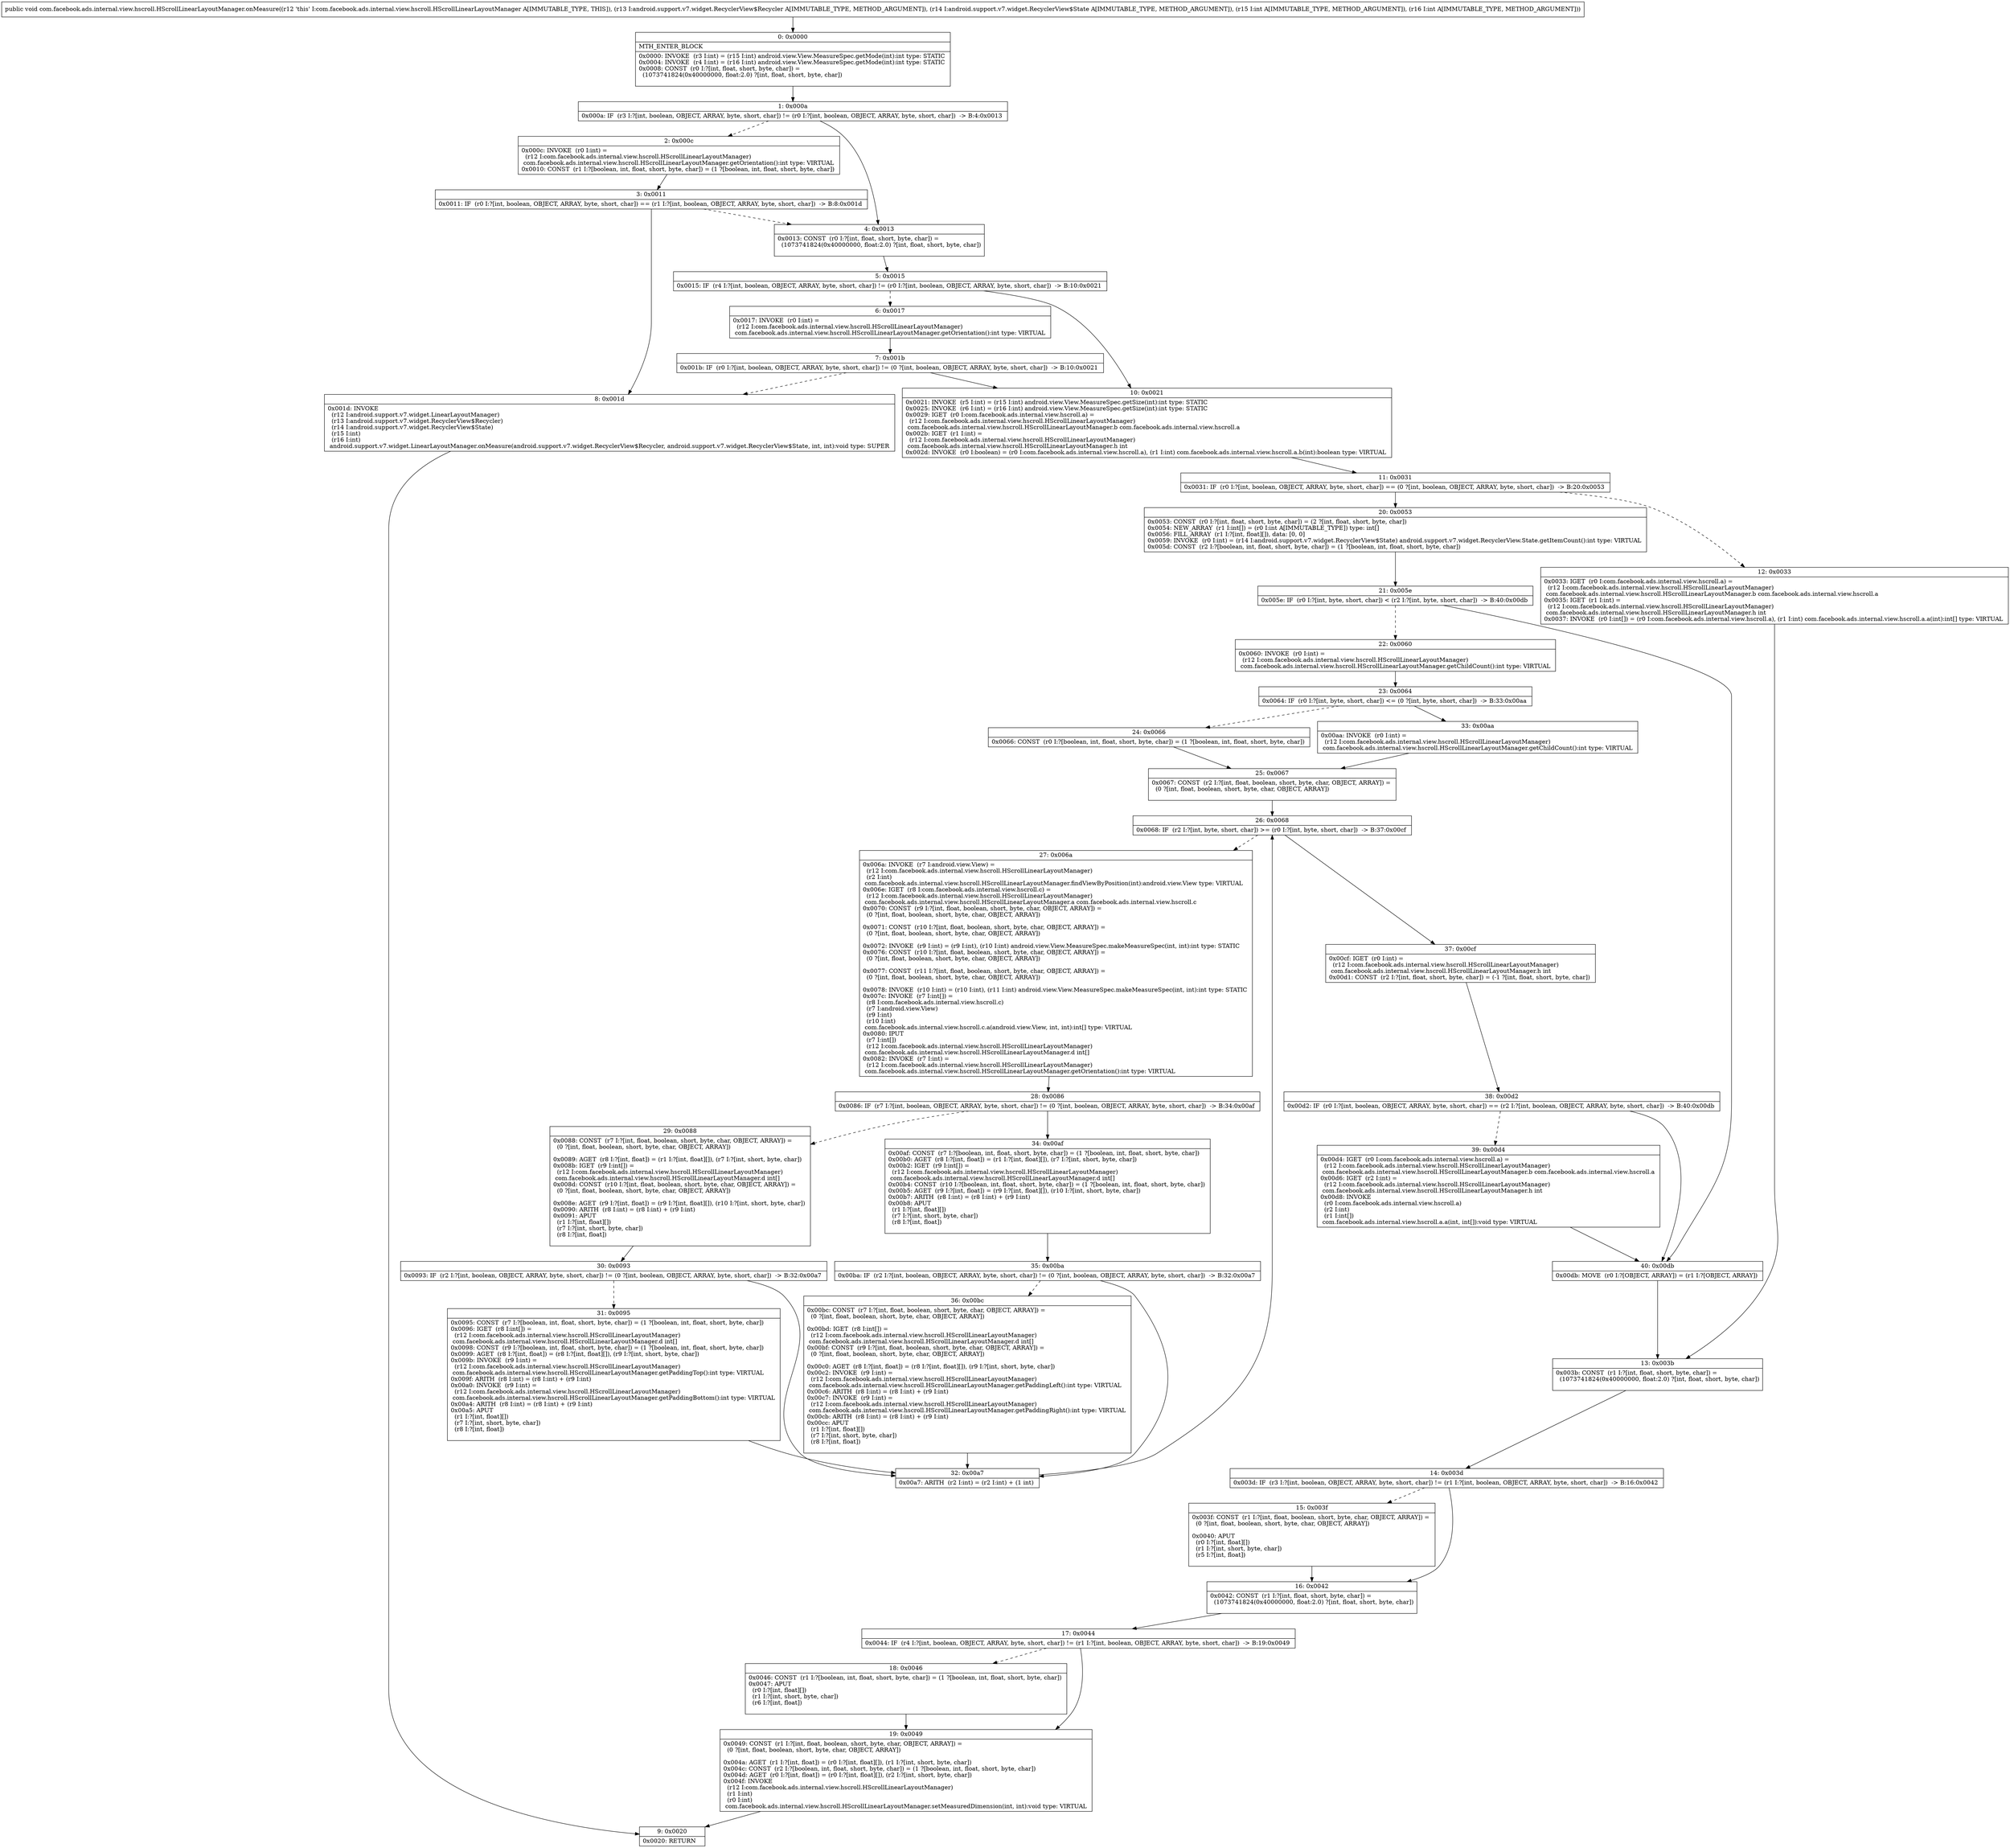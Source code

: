 digraph "CFG forcom.facebook.ads.internal.view.hscroll.HScrollLinearLayoutManager.onMeasure(Landroid\/support\/v7\/widget\/RecyclerView$Recycler;Landroid\/support\/v7\/widget\/RecyclerView$State;II)V" {
Node_0 [shape=record,label="{0\:\ 0x0000|MTH_ENTER_BLOCK\l|0x0000: INVOKE  (r3 I:int) = (r15 I:int) android.view.View.MeasureSpec.getMode(int):int type: STATIC \l0x0004: INVOKE  (r4 I:int) = (r16 I:int) android.view.View.MeasureSpec.getMode(int):int type: STATIC \l0x0008: CONST  (r0 I:?[int, float, short, byte, char]) = \l  (1073741824(0x40000000, float:2.0) ?[int, float, short, byte, char])\l \l}"];
Node_1 [shape=record,label="{1\:\ 0x000a|0x000a: IF  (r3 I:?[int, boolean, OBJECT, ARRAY, byte, short, char]) != (r0 I:?[int, boolean, OBJECT, ARRAY, byte, short, char])  \-\> B:4:0x0013 \l}"];
Node_2 [shape=record,label="{2\:\ 0x000c|0x000c: INVOKE  (r0 I:int) = \l  (r12 I:com.facebook.ads.internal.view.hscroll.HScrollLinearLayoutManager)\l com.facebook.ads.internal.view.hscroll.HScrollLinearLayoutManager.getOrientation():int type: VIRTUAL \l0x0010: CONST  (r1 I:?[boolean, int, float, short, byte, char]) = (1 ?[boolean, int, float, short, byte, char]) \l}"];
Node_3 [shape=record,label="{3\:\ 0x0011|0x0011: IF  (r0 I:?[int, boolean, OBJECT, ARRAY, byte, short, char]) == (r1 I:?[int, boolean, OBJECT, ARRAY, byte, short, char])  \-\> B:8:0x001d \l}"];
Node_4 [shape=record,label="{4\:\ 0x0013|0x0013: CONST  (r0 I:?[int, float, short, byte, char]) = \l  (1073741824(0x40000000, float:2.0) ?[int, float, short, byte, char])\l \l}"];
Node_5 [shape=record,label="{5\:\ 0x0015|0x0015: IF  (r4 I:?[int, boolean, OBJECT, ARRAY, byte, short, char]) != (r0 I:?[int, boolean, OBJECT, ARRAY, byte, short, char])  \-\> B:10:0x0021 \l}"];
Node_6 [shape=record,label="{6\:\ 0x0017|0x0017: INVOKE  (r0 I:int) = \l  (r12 I:com.facebook.ads.internal.view.hscroll.HScrollLinearLayoutManager)\l com.facebook.ads.internal.view.hscroll.HScrollLinearLayoutManager.getOrientation():int type: VIRTUAL \l}"];
Node_7 [shape=record,label="{7\:\ 0x001b|0x001b: IF  (r0 I:?[int, boolean, OBJECT, ARRAY, byte, short, char]) != (0 ?[int, boolean, OBJECT, ARRAY, byte, short, char])  \-\> B:10:0x0021 \l}"];
Node_8 [shape=record,label="{8\:\ 0x001d|0x001d: INVOKE  \l  (r12 I:android.support.v7.widget.LinearLayoutManager)\l  (r13 I:android.support.v7.widget.RecyclerView$Recycler)\l  (r14 I:android.support.v7.widget.RecyclerView$State)\l  (r15 I:int)\l  (r16 I:int)\l android.support.v7.widget.LinearLayoutManager.onMeasure(android.support.v7.widget.RecyclerView$Recycler, android.support.v7.widget.RecyclerView$State, int, int):void type: SUPER \l}"];
Node_9 [shape=record,label="{9\:\ 0x0020|0x0020: RETURN   \l}"];
Node_10 [shape=record,label="{10\:\ 0x0021|0x0021: INVOKE  (r5 I:int) = (r15 I:int) android.view.View.MeasureSpec.getSize(int):int type: STATIC \l0x0025: INVOKE  (r6 I:int) = (r16 I:int) android.view.View.MeasureSpec.getSize(int):int type: STATIC \l0x0029: IGET  (r0 I:com.facebook.ads.internal.view.hscroll.a) = \l  (r12 I:com.facebook.ads.internal.view.hscroll.HScrollLinearLayoutManager)\l com.facebook.ads.internal.view.hscroll.HScrollLinearLayoutManager.b com.facebook.ads.internal.view.hscroll.a \l0x002b: IGET  (r1 I:int) = \l  (r12 I:com.facebook.ads.internal.view.hscroll.HScrollLinearLayoutManager)\l com.facebook.ads.internal.view.hscroll.HScrollLinearLayoutManager.h int \l0x002d: INVOKE  (r0 I:boolean) = (r0 I:com.facebook.ads.internal.view.hscroll.a), (r1 I:int) com.facebook.ads.internal.view.hscroll.a.b(int):boolean type: VIRTUAL \l}"];
Node_11 [shape=record,label="{11\:\ 0x0031|0x0031: IF  (r0 I:?[int, boolean, OBJECT, ARRAY, byte, short, char]) == (0 ?[int, boolean, OBJECT, ARRAY, byte, short, char])  \-\> B:20:0x0053 \l}"];
Node_12 [shape=record,label="{12\:\ 0x0033|0x0033: IGET  (r0 I:com.facebook.ads.internal.view.hscroll.a) = \l  (r12 I:com.facebook.ads.internal.view.hscroll.HScrollLinearLayoutManager)\l com.facebook.ads.internal.view.hscroll.HScrollLinearLayoutManager.b com.facebook.ads.internal.view.hscroll.a \l0x0035: IGET  (r1 I:int) = \l  (r12 I:com.facebook.ads.internal.view.hscroll.HScrollLinearLayoutManager)\l com.facebook.ads.internal.view.hscroll.HScrollLinearLayoutManager.h int \l0x0037: INVOKE  (r0 I:int[]) = (r0 I:com.facebook.ads.internal.view.hscroll.a), (r1 I:int) com.facebook.ads.internal.view.hscroll.a.a(int):int[] type: VIRTUAL \l}"];
Node_13 [shape=record,label="{13\:\ 0x003b|0x003b: CONST  (r1 I:?[int, float, short, byte, char]) = \l  (1073741824(0x40000000, float:2.0) ?[int, float, short, byte, char])\l \l}"];
Node_14 [shape=record,label="{14\:\ 0x003d|0x003d: IF  (r3 I:?[int, boolean, OBJECT, ARRAY, byte, short, char]) != (r1 I:?[int, boolean, OBJECT, ARRAY, byte, short, char])  \-\> B:16:0x0042 \l}"];
Node_15 [shape=record,label="{15\:\ 0x003f|0x003f: CONST  (r1 I:?[int, float, boolean, short, byte, char, OBJECT, ARRAY]) = \l  (0 ?[int, float, boolean, short, byte, char, OBJECT, ARRAY])\l \l0x0040: APUT  \l  (r0 I:?[int, float][])\l  (r1 I:?[int, short, byte, char])\l  (r5 I:?[int, float])\l \l}"];
Node_16 [shape=record,label="{16\:\ 0x0042|0x0042: CONST  (r1 I:?[int, float, short, byte, char]) = \l  (1073741824(0x40000000, float:2.0) ?[int, float, short, byte, char])\l \l}"];
Node_17 [shape=record,label="{17\:\ 0x0044|0x0044: IF  (r4 I:?[int, boolean, OBJECT, ARRAY, byte, short, char]) != (r1 I:?[int, boolean, OBJECT, ARRAY, byte, short, char])  \-\> B:19:0x0049 \l}"];
Node_18 [shape=record,label="{18\:\ 0x0046|0x0046: CONST  (r1 I:?[boolean, int, float, short, byte, char]) = (1 ?[boolean, int, float, short, byte, char]) \l0x0047: APUT  \l  (r0 I:?[int, float][])\l  (r1 I:?[int, short, byte, char])\l  (r6 I:?[int, float])\l \l}"];
Node_19 [shape=record,label="{19\:\ 0x0049|0x0049: CONST  (r1 I:?[int, float, boolean, short, byte, char, OBJECT, ARRAY]) = \l  (0 ?[int, float, boolean, short, byte, char, OBJECT, ARRAY])\l \l0x004a: AGET  (r1 I:?[int, float]) = (r0 I:?[int, float][]), (r1 I:?[int, short, byte, char]) \l0x004c: CONST  (r2 I:?[boolean, int, float, short, byte, char]) = (1 ?[boolean, int, float, short, byte, char]) \l0x004d: AGET  (r0 I:?[int, float]) = (r0 I:?[int, float][]), (r2 I:?[int, short, byte, char]) \l0x004f: INVOKE  \l  (r12 I:com.facebook.ads.internal.view.hscroll.HScrollLinearLayoutManager)\l  (r1 I:int)\l  (r0 I:int)\l com.facebook.ads.internal.view.hscroll.HScrollLinearLayoutManager.setMeasuredDimension(int, int):void type: VIRTUAL \l}"];
Node_20 [shape=record,label="{20\:\ 0x0053|0x0053: CONST  (r0 I:?[int, float, short, byte, char]) = (2 ?[int, float, short, byte, char]) \l0x0054: NEW_ARRAY  (r1 I:int[]) = (r0 I:int A[IMMUTABLE_TYPE]) type: int[] \l0x0056: FILL_ARRAY  (r1 I:?[int, float][]), data: [0, 0] \l0x0059: INVOKE  (r0 I:int) = (r14 I:android.support.v7.widget.RecyclerView$State) android.support.v7.widget.RecyclerView.State.getItemCount():int type: VIRTUAL \l0x005d: CONST  (r2 I:?[boolean, int, float, short, byte, char]) = (1 ?[boolean, int, float, short, byte, char]) \l}"];
Node_21 [shape=record,label="{21\:\ 0x005e|0x005e: IF  (r0 I:?[int, byte, short, char]) \< (r2 I:?[int, byte, short, char])  \-\> B:40:0x00db \l}"];
Node_22 [shape=record,label="{22\:\ 0x0060|0x0060: INVOKE  (r0 I:int) = \l  (r12 I:com.facebook.ads.internal.view.hscroll.HScrollLinearLayoutManager)\l com.facebook.ads.internal.view.hscroll.HScrollLinearLayoutManager.getChildCount():int type: VIRTUAL \l}"];
Node_23 [shape=record,label="{23\:\ 0x0064|0x0064: IF  (r0 I:?[int, byte, short, char]) \<= (0 ?[int, byte, short, char])  \-\> B:33:0x00aa \l}"];
Node_24 [shape=record,label="{24\:\ 0x0066|0x0066: CONST  (r0 I:?[boolean, int, float, short, byte, char]) = (1 ?[boolean, int, float, short, byte, char]) \l}"];
Node_25 [shape=record,label="{25\:\ 0x0067|0x0067: CONST  (r2 I:?[int, float, boolean, short, byte, char, OBJECT, ARRAY]) = \l  (0 ?[int, float, boolean, short, byte, char, OBJECT, ARRAY])\l \l}"];
Node_26 [shape=record,label="{26\:\ 0x0068|0x0068: IF  (r2 I:?[int, byte, short, char]) \>= (r0 I:?[int, byte, short, char])  \-\> B:37:0x00cf \l}"];
Node_27 [shape=record,label="{27\:\ 0x006a|0x006a: INVOKE  (r7 I:android.view.View) = \l  (r12 I:com.facebook.ads.internal.view.hscroll.HScrollLinearLayoutManager)\l  (r2 I:int)\l com.facebook.ads.internal.view.hscroll.HScrollLinearLayoutManager.findViewByPosition(int):android.view.View type: VIRTUAL \l0x006e: IGET  (r8 I:com.facebook.ads.internal.view.hscroll.c) = \l  (r12 I:com.facebook.ads.internal.view.hscroll.HScrollLinearLayoutManager)\l com.facebook.ads.internal.view.hscroll.HScrollLinearLayoutManager.a com.facebook.ads.internal.view.hscroll.c \l0x0070: CONST  (r9 I:?[int, float, boolean, short, byte, char, OBJECT, ARRAY]) = \l  (0 ?[int, float, boolean, short, byte, char, OBJECT, ARRAY])\l \l0x0071: CONST  (r10 I:?[int, float, boolean, short, byte, char, OBJECT, ARRAY]) = \l  (0 ?[int, float, boolean, short, byte, char, OBJECT, ARRAY])\l \l0x0072: INVOKE  (r9 I:int) = (r9 I:int), (r10 I:int) android.view.View.MeasureSpec.makeMeasureSpec(int, int):int type: STATIC \l0x0076: CONST  (r10 I:?[int, float, boolean, short, byte, char, OBJECT, ARRAY]) = \l  (0 ?[int, float, boolean, short, byte, char, OBJECT, ARRAY])\l \l0x0077: CONST  (r11 I:?[int, float, boolean, short, byte, char, OBJECT, ARRAY]) = \l  (0 ?[int, float, boolean, short, byte, char, OBJECT, ARRAY])\l \l0x0078: INVOKE  (r10 I:int) = (r10 I:int), (r11 I:int) android.view.View.MeasureSpec.makeMeasureSpec(int, int):int type: STATIC \l0x007c: INVOKE  (r7 I:int[]) = \l  (r8 I:com.facebook.ads.internal.view.hscroll.c)\l  (r7 I:android.view.View)\l  (r9 I:int)\l  (r10 I:int)\l com.facebook.ads.internal.view.hscroll.c.a(android.view.View, int, int):int[] type: VIRTUAL \l0x0080: IPUT  \l  (r7 I:int[])\l  (r12 I:com.facebook.ads.internal.view.hscroll.HScrollLinearLayoutManager)\l com.facebook.ads.internal.view.hscroll.HScrollLinearLayoutManager.d int[] \l0x0082: INVOKE  (r7 I:int) = \l  (r12 I:com.facebook.ads.internal.view.hscroll.HScrollLinearLayoutManager)\l com.facebook.ads.internal.view.hscroll.HScrollLinearLayoutManager.getOrientation():int type: VIRTUAL \l}"];
Node_28 [shape=record,label="{28\:\ 0x0086|0x0086: IF  (r7 I:?[int, boolean, OBJECT, ARRAY, byte, short, char]) != (0 ?[int, boolean, OBJECT, ARRAY, byte, short, char])  \-\> B:34:0x00af \l}"];
Node_29 [shape=record,label="{29\:\ 0x0088|0x0088: CONST  (r7 I:?[int, float, boolean, short, byte, char, OBJECT, ARRAY]) = \l  (0 ?[int, float, boolean, short, byte, char, OBJECT, ARRAY])\l \l0x0089: AGET  (r8 I:?[int, float]) = (r1 I:?[int, float][]), (r7 I:?[int, short, byte, char]) \l0x008b: IGET  (r9 I:int[]) = \l  (r12 I:com.facebook.ads.internal.view.hscroll.HScrollLinearLayoutManager)\l com.facebook.ads.internal.view.hscroll.HScrollLinearLayoutManager.d int[] \l0x008d: CONST  (r10 I:?[int, float, boolean, short, byte, char, OBJECT, ARRAY]) = \l  (0 ?[int, float, boolean, short, byte, char, OBJECT, ARRAY])\l \l0x008e: AGET  (r9 I:?[int, float]) = (r9 I:?[int, float][]), (r10 I:?[int, short, byte, char]) \l0x0090: ARITH  (r8 I:int) = (r8 I:int) + (r9 I:int) \l0x0091: APUT  \l  (r1 I:?[int, float][])\l  (r7 I:?[int, short, byte, char])\l  (r8 I:?[int, float])\l \l}"];
Node_30 [shape=record,label="{30\:\ 0x0093|0x0093: IF  (r2 I:?[int, boolean, OBJECT, ARRAY, byte, short, char]) != (0 ?[int, boolean, OBJECT, ARRAY, byte, short, char])  \-\> B:32:0x00a7 \l}"];
Node_31 [shape=record,label="{31\:\ 0x0095|0x0095: CONST  (r7 I:?[boolean, int, float, short, byte, char]) = (1 ?[boolean, int, float, short, byte, char]) \l0x0096: IGET  (r8 I:int[]) = \l  (r12 I:com.facebook.ads.internal.view.hscroll.HScrollLinearLayoutManager)\l com.facebook.ads.internal.view.hscroll.HScrollLinearLayoutManager.d int[] \l0x0098: CONST  (r9 I:?[boolean, int, float, short, byte, char]) = (1 ?[boolean, int, float, short, byte, char]) \l0x0099: AGET  (r8 I:?[int, float]) = (r8 I:?[int, float][]), (r9 I:?[int, short, byte, char]) \l0x009b: INVOKE  (r9 I:int) = \l  (r12 I:com.facebook.ads.internal.view.hscroll.HScrollLinearLayoutManager)\l com.facebook.ads.internal.view.hscroll.HScrollLinearLayoutManager.getPaddingTop():int type: VIRTUAL \l0x009f: ARITH  (r8 I:int) = (r8 I:int) + (r9 I:int) \l0x00a0: INVOKE  (r9 I:int) = \l  (r12 I:com.facebook.ads.internal.view.hscroll.HScrollLinearLayoutManager)\l com.facebook.ads.internal.view.hscroll.HScrollLinearLayoutManager.getPaddingBottom():int type: VIRTUAL \l0x00a4: ARITH  (r8 I:int) = (r8 I:int) + (r9 I:int) \l0x00a5: APUT  \l  (r1 I:?[int, float][])\l  (r7 I:?[int, short, byte, char])\l  (r8 I:?[int, float])\l \l}"];
Node_32 [shape=record,label="{32\:\ 0x00a7|0x00a7: ARITH  (r2 I:int) = (r2 I:int) + (1 int) \l}"];
Node_33 [shape=record,label="{33\:\ 0x00aa|0x00aa: INVOKE  (r0 I:int) = \l  (r12 I:com.facebook.ads.internal.view.hscroll.HScrollLinearLayoutManager)\l com.facebook.ads.internal.view.hscroll.HScrollLinearLayoutManager.getChildCount():int type: VIRTUAL \l}"];
Node_34 [shape=record,label="{34\:\ 0x00af|0x00af: CONST  (r7 I:?[boolean, int, float, short, byte, char]) = (1 ?[boolean, int, float, short, byte, char]) \l0x00b0: AGET  (r8 I:?[int, float]) = (r1 I:?[int, float][]), (r7 I:?[int, short, byte, char]) \l0x00b2: IGET  (r9 I:int[]) = \l  (r12 I:com.facebook.ads.internal.view.hscroll.HScrollLinearLayoutManager)\l com.facebook.ads.internal.view.hscroll.HScrollLinearLayoutManager.d int[] \l0x00b4: CONST  (r10 I:?[boolean, int, float, short, byte, char]) = (1 ?[boolean, int, float, short, byte, char]) \l0x00b5: AGET  (r9 I:?[int, float]) = (r9 I:?[int, float][]), (r10 I:?[int, short, byte, char]) \l0x00b7: ARITH  (r8 I:int) = (r8 I:int) + (r9 I:int) \l0x00b8: APUT  \l  (r1 I:?[int, float][])\l  (r7 I:?[int, short, byte, char])\l  (r8 I:?[int, float])\l \l}"];
Node_35 [shape=record,label="{35\:\ 0x00ba|0x00ba: IF  (r2 I:?[int, boolean, OBJECT, ARRAY, byte, short, char]) != (0 ?[int, boolean, OBJECT, ARRAY, byte, short, char])  \-\> B:32:0x00a7 \l}"];
Node_36 [shape=record,label="{36\:\ 0x00bc|0x00bc: CONST  (r7 I:?[int, float, boolean, short, byte, char, OBJECT, ARRAY]) = \l  (0 ?[int, float, boolean, short, byte, char, OBJECT, ARRAY])\l \l0x00bd: IGET  (r8 I:int[]) = \l  (r12 I:com.facebook.ads.internal.view.hscroll.HScrollLinearLayoutManager)\l com.facebook.ads.internal.view.hscroll.HScrollLinearLayoutManager.d int[] \l0x00bf: CONST  (r9 I:?[int, float, boolean, short, byte, char, OBJECT, ARRAY]) = \l  (0 ?[int, float, boolean, short, byte, char, OBJECT, ARRAY])\l \l0x00c0: AGET  (r8 I:?[int, float]) = (r8 I:?[int, float][]), (r9 I:?[int, short, byte, char]) \l0x00c2: INVOKE  (r9 I:int) = \l  (r12 I:com.facebook.ads.internal.view.hscroll.HScrollLinearLayoutManager)\l com.facebook.ads.internal.view.hscroll.HScrollLinearLayoutManager.getPaddingLeft():int type: VIRTUAL \l0x00c6: ARITH  (r8 I:int) = (r8 I:int) + (r9 I:int) \l0x00c7: INVOKE  (r9 I:int) = \l  (r12 I:com.facebook.ads.internal.view.hscroll.HScrollLinearLayoutManager)\l com.facebook.ads.internal.view.hscroll.HScrollLinearLayoutManager.getPaddingRight():int type: VIRTUAL \l0x00cb: ARITH  (r8 I:int) = (r8 I:int) + (r9 I:int) \l0x00cc: APUT  \l  (r1 I:?[int, float][])\l  (r7 I:?[int, short, byte, char])\l  (r8 I:?[int, float])\l \l}"];
Node_37 [shape=record,label="{37\:\ 0x00cf|0x00cf: IGET  (r0 I:int) = \l  (r12 I:com.facebook.ads.internal.view.hscroll.HScrollLinearLayoutManager)\l com.facebook.ads.internal.view.hscroll.HScrollLinearLayoutManager.h int \l0x00d1: CONST  (r2 I:?[int, float, short, byte, char]) = (\-1 ?[int, float, short, byte, char]) \l}"];
Node_38 [shape=record,label="{38\:\ 0x00d2|0x00d2: IF  (r0 I:?[int, boolean, OBJECT, ARRAY, byte, short, char]) == (r2 I:?[int, boolean, OBJECT, ARRAY, byte, short, char])  \-\> B:40:0x00db \l}"];
Node_39 [shape=record,label="{39\:\ 0x00d4|0x00d4: IGET  (r0 I:com.facebook.ads.internal.view.hscroll.a) = \l  (r12 I:com.facebook.ads.internal.view.hscroll.HScrollLinearLayoutManager)\l com.facebook.ads.internal.view.hscroll.HScrollLinearLayoutManager.b com.facebook.ads.internal.view.hscroll.a \l0x00d6: IGET  (r2 I:int) = \l  (r12 I:com.facebook.ads.internal.view.hscroll.HScrollLinearLayoutManager)\l com.facebook.ads.internal.view.hscroll.HScrollLinearLayoutManager.h int \l0x00d8: INVOKE  \l  (r0 I:com.facebook.ads.internal.view.hscroll.a)\l  (r2 I:int)\l  (r1 I:int[])\l com.facebook.ads.internal.view.hscroll.a.a(int, int[]):void type: VIRTUAL \l}"];
Node_40 [shape=record,label="{40\:\ 0x00db|0x00db: MOVE  (r0 I:?[OBJECT, ARRAY]) = (r1 I:?[OBJECT, ARRAY]) \l}"];
MethodNode[shape=record,label="{public void com.facebook.ads.internal.view.hscroll.HScrollLinearLayoutManager.onMeasure((r12 'this' I:com.facebook.ads.internal.view.hscroll.HScrollLinearLayoutManager A[IMMUTABLE_TYPE, THIS]), (r13 I:android.support.v7.widget.RecyclerView$Recycler A[IMMUTABLE_TYPE, METHOD_ARGUMENT]), (r14 I:android.support.v7.widget.RecyclerView$State A[IMMUTABLE_TYPE, METHOD_ARGUMENT]), (r15 I:int A[IMMUTABLE_TYPE, METHOD_ARGUMENT]), (r16 I:int A[IMMUTABLE_TYPE, METHOD_ARGUMENT])) }"];
MethodNode -> Node_0;
Node_0 -> Node_1;
Node_1 -> Node_2[style=dashed];
Node_1 -> Node_4;
Node_2 -> Node_3;
Node_3 -> Node_4[style=dashed];
Node_3 -> Node_8;
Node_4 -> Node_5;
Node_5 -> Node_6[style=dashed];
Node_5 -> Node_10;
Node_6 -> Node_7;
Node_7 -> Node_8[style=dashed];
Node_7 -> Node_10;
Node_8 -> Node_9;
Node_10 -> Node_11;
Node_11 -> Node_12[style=dashed];
Node_11 -> Node_20;
Node_12 -> Node_13;
Node_13 -> Node_14;
Node_14 -> Node_15[style=dashed];
Node_14 -> Node_16;
Node_15 -> Node_16;
Node_16 -> Node_17;
Node_17 -> Node_18[style=dashed];
Node_17 -> Node_19;
Node_18 -> Node_19;
Node_19 -> Node_9;
Node_20 -> Node_21;
Node_21 -> Node_22[style=dashed];
Node_21 -> Node_40;
Node_22 -> Node_23;
Node_23 -> Node_24[style=dashed];
Node_23 -> Node_33;
Node_24 -> Node_25;
Node_25 -> Node_26;
Node_26 -> Node_27[style=dashed];
Node_26 -> Node_37;
Node_27 -> Node_28;
Node_28 -> Node_29[style=dashed];
Node_28 -> Node_34;
Node_29 -> Node_30;
Node_30 -> Node_31[style=dashed];
Node_30 -> Node_32;
Node_31 -> Node_32;
Node_32 -> Node_26;
Node_33 -> Node_25;
Node_34 -> Node_35;
Node_35 -> Node_32;
Node_35 -> Node_36[style=dashed];
Node_36 -> Node_32;
Node_37 -> Node_38;
Node_38 -> Node_39[style=dashed];
Node_38 -> Node_40;
Node_39 -> Node_40;
Node_40 -> Node_13;
}

